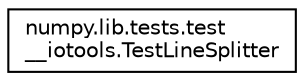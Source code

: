 digraph "Graphical Class Hierarchy"
{
 // LATEX_PDF_SIZE
  edge [fontname="Helvetica",fontsize="10",labelfontname="Helvetica",labelfontsize="10"];
  node [fontname="Helvetica",fontsize="10",shape=record];
  rankdir="LR";
  Node0 [label="numpy.lib.tests.test\l__iotools.TestLineSplitter",height=0.2,width=0.4,color="black", fillcolor="white", style="filled",URL="$classnumpy_1_1lib_1_1tests_1_1test____iotools_1_1TestLineSplitter.html",tooltip=" "];
}
